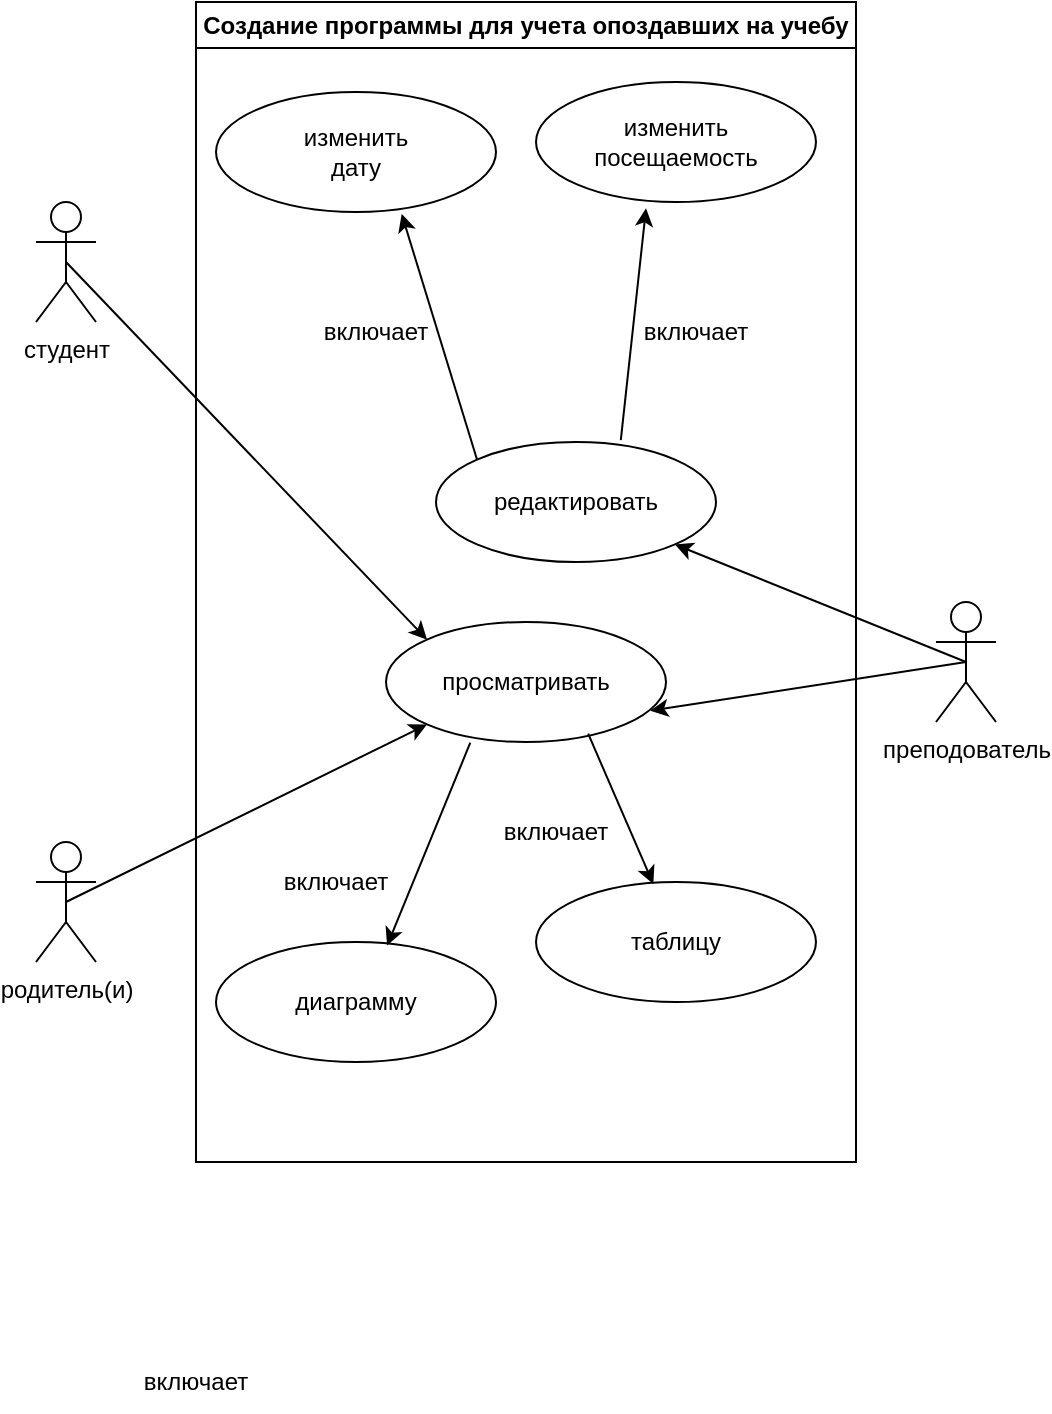 <mxfile version="22.1.5" type="device">
  <diagram name="Page-1" id="e7e014a7-5840-1c2e-5031-d8a46d1fe8dd">
    <mxGraphModel dx="1206" dy="683" grid="1" gridSize="10" guides="1" tooltips="1" connect="1" arrows="1" fold="1" page="1" pageScale="1" pageWidth="1169" pageHeight="826" background="none" math="0" shadow="0">
      <root>
        <mxCell id="0" />
        <mxCell id="1" parent="0" />
        <mxCell id="2" value="Создание программы для учета опоздавших на учебу" style="swimlane;whiteSpace=wrap" parent="1" vertex="1">
          <mxGeometry x="440" y="60" width="330" height="580" as="geometry" />
        </mxCell>
        <mxCell id="qvDeGlB-bMdukQx0ZmwO-48" value="" style="ellipse;whiteSpace=wrap;html=1;" vertex="1" parent="2">
          <mxGeometry x="120" y="220" width="140" height="60" as="geometry" />
        </mxCell>
        <mxCell id="qvDeGlB-bMdukQx0ZmwO-50" value="" style="ellipse;whiteSpace=wrap;html=1;" vertex="1" parent="2">
          <mxGeometry x="95" y="310" width="140" height="60" as="geometry" />
        </mxCell>
        <mxCell id="qvDeGlB-bMdukQx0ZmwO-53" value="просматривать" style="text;html=1;strokeColor=none;fillColor=none;align=center;verticalAlign=middle;whiteSpace=wrap;rounded=0;" vertex="1" parent="2">
          <mxGeometry x="135" y="325" width="60" height="30" as="geometry" />
        </mxCell>
        <mxCell id="qvDeGlB-bMdukQx0ZmwO-54" value="редактировать" style="text;html=1;strokeColor=none;fillColor=none;align=center;verticalAlign=middle;whiteSpace=wrap;rounded=0;" vertex="1" parent="2">
          <mxGeometry x="160" y="235" width="60" height="30" as="geometry" />
        </mxCell>
        <mxCell id="qvDeGlB-bMdukQx0ZmwO-59" value="" style="ellipse;whiteSpace=wrap;html=1;" vertex="1" parent="2">
          <mxGeometry x="10" y="45" width="140" height="60" as="geometry" />
        </mxCell>
        <mxCell id="qvDeGlB-bMdukQx0ZmwO-62" value="" style="ellipse;whiteSpace=wrap;html=1;" vertex="1" parent="2">
          <mxGeometry x="170" y="40" width="140" height="60" as="geometry" />
        </mxCell>
        <mxCell id="qvDeGlB-bMdukQx0ZmwO-63" value="изменить дату" style="text;html=1;strokeColor=none;fillColor=none;align=center;verticalAlign=middle;whiteSpace=wrap;rounded=0;" vertex="1" parent="2">
          <mxGeometry x="50" y="60" width="60" height="30" as="geometry" />
        </mxCell>
        <mxCell id="qvDeGlB-bMdukQx0ZmwO-64" value="изменить посещаемость" style="text;html=1;strokeColor=none;fillColor=none;align=center;verticalAlign=middle;whiteSpace=wrap;rounded=0;" vertex="1" parent="2">
          <mxGeometry x="210" y="55" width="60" height="30" as="geometry" />
        </mxCell>
        <mxCell id="qvDeGlB-bMdukQx0ZmwO-65" value="" style="endArrow=classic;html=1;rounded=0;entryX=0.393;entryY=1.053;entryDx=0;entryDy=0;entryPerimeter=0;exitX=0.66;exitY=-0.015;exitDx=0;exitDy=0;exitPerimeter=0;" edge="1" parent="2" source="qvDeGlB-bMdukQx0ZmwO-48" target="qvDeGlB-bMdukQx0ZmwO-62">
          <mxGeometry width="50" height="50" relative="1" as="geometry">
            <mxPoint x="200" y="220" as="sourcePoint" />
            <mxPoint x="250" y="170" as="targetPoint" />
          </mxGeometry>
        </mxCell>
        <mxCell id="qvDeGlB-bMdukQx0ZmwO-66" value="включает" style="text;html=1;strokeColor=none;fillColor=none;align=center;verticalAlign=middle;whiteSpace=wrap;rounded=0;" vertex="1" parent="2">
          <mxGeometry x="220" y="150" width="60" height="30" as="geometry" />
        </mxCell>
        <mxCell id="qvDeGlB-bMdukQx0ZmwO-67" value="включает" style="text;html=1;strokeColor=none;fillColor=none;align=center;verticalAlign=middle;whiteSpace=wrap;rounded=0;" vertex="1" parent="2">
          <mxGeometry x="60" y="150" width="60" height="30" as="geometry" />
        </mxCell>
        <mxCell id="qvDeGlB-bMdukQx0ZmwO-68" value="" style="endArrow=classic;html=1;rounded=0;entryX=0.663;entryY=1.016;entryDx=0;entryDy=0;entryPerimeter=0;exitX=0;exitY=0;exitDx=0;exitDy=0;" edge="1" parent="2" source="qvDeGlB-bMdukQx0ZmwO-48" target="qvDeGlB-bMdukQx0ZmwO-59">
          <mxGeometry width="50" height="50" relative="1" as="geometry">
            <mxPoint x="147" y="235" as="sourcePoint" />
            <mxPoint x="160" y="119" as="targetPoint" />
          </mxGeometry>
        </mxCell>
        <mxCell id="qvDeGlB-bMdukQx0ZmwO-71" value="" style="ellipse;whiteSpace=wrap;html=1;" vertex="1" parent="2">
          <mxGeometry x="10" y="470" width="140" height="60" as="geometry" />
        </mxCell>
        <mxCell id="qvDeGlB-bMdukQx0ZmwO-72" value="" style="ellipse;whiteSpace=wrap;html=1;" vertex="1" parent="2">
          <mxGeometry x="170" y="440" width="140" height="60" as="geometry" />
        </mxCell>
        <mxCell id="qvDeGlB-bMdukQx0ZmwO-73" value="" style="endArrow=classic;html=1;rounded=0;entryX=0.611;entryY=0.03;entryDx=0;entryDy=0;entryPerimeter=0;exitX=0.301;exitY=1.006;exitDx=0;exitDy=0;exitPerimeter=0;" edge="1" parent="2" source="qvDeGlB-bMdukQx0ZmwO-50" target="qvDeGlB-bMdukQx0ZmwO-71">
          <mxGeometry width="50" height="50" relative="1" as="geometry">
            <mxPoint x="100" y="430" as="sourcePoint" />
            <mxPoint x="150" y="380" as="targetPoint" />
          </mxGeometry>
        </mxCell>
        <mxCell id="qvDeGlB-bMdukQx0ZmwO-74" value="" style="endArrow=classic;html=1;rounded=0;entryX=0.419;entryY=0.017;entryDx=0;entryDy=0;entryPerimeter=0;exitX=0.722;exitY=0.931;exitDx=0;exitDy=0;exitPerimeter=0;" edge="1" parent="2" source="qvDeGlB-bMdukQx0ZmwO-50" target="qvDeGlB-bMdukQx0ZmwO-72">
          <mxGeometry width="50" height="50" relative="1" as="geometry">
            <mxPoint x="148" y="384" as="sourcePoint" />
            <mxPoint x="106" y="482" as="targetPoint" />
          </mxGeometry>
        </mxCell>
        <mxCell id="qvDeGlB-bMdukQx0ZmwO-75" value="диаграмму" style="text;html=1;strokeColor=none;fillColor=none;align=center;verticalAlign=middle;whiteSpace=wrap;rounded=0;" vertex="1" parent="2">
          <mxGeometry x="50" y="485" width="60" height="30" as="geometry" />
        </mxCell>
        <mxCell id="qvDeGlB-bMdukQx0ZmwO-76" value="таблицу" style="text;html=1;strokeColor=none;fillColor=none;align=center;verticalAlign=middle;whiteSpace=wrap;rounded=0;" vertex="1" parent="2">
          <mxGeometry x="210" y="455" width="60" height="30" as="geometry" />
        </mxCell>
        <mxCell id="qvDeGlB-bMdukQx0ZmwO-77" value="включает" style="text;html=1;strokeColor=none;fillColor=none;align=center;verticalAlign=middle;whiteSpace=wrap;rounded=0;" vertex="1" parent="2">
          <mxGeometry x="40" y="425" width="60" height="30" as="geometry" />
        </mxCell>
        <mxCell id="qvDeGlB-bMdukQx0ZmwO-78" value="включает" style="text;html=1;strokeColor=none;fillColor=none;align=center;verticalAlign=middle;whiteSpace=wrap;rounded=0;" vertex="1" parent="2">
          <mxGeometry x="-30" y="675" width="60" height="30" as="geometry" />
        </mxCell>
        <mxCell id="qvDeGlB-bMdukQx0ZmwO-79" value="включает" style="text;html=1;strokeColor=none;fillColor=none;align=center;verticalAlign=middle;whiteSpace=wrap;rounded=0;" vertex="1" parent="2">
          <mxGeometry x="150" y="400" width="60" height="30" as="geometry" />
        </mxCell>
        <mxCell id="qvDeGlB-bMdukQx0ZmwO-41" value="студент&lt;br&gt;" style="shape=umlActor;verticalLabelPosition=bottom;verticalAlign=top;html=1;outlineConnect=0;" vertex="1" parent="1">
          <mxGeometry x="360" y="160" width="30" height="60" as="geometry" />
        </mxCell>
        <mxCell id="qvDeGlB-bMdukQx0ZmwO-42" value="преподователь&lt;br&gt;" style="shape=umlActor;verticalLabelPosition=bottom;verticalAlign=top;html=1;outlineConnect=0;" vertex="1" parent="1">
          <mxGeometry x="810" y="360" width="30" height="60" as="geometry" />
        </mxCell>
        <mxCell id="qvDeGlB-bMdukQx0ZmwO-47" value="родитель(и)&lt;br&gt;" style="shape=umlActor;verticalLabelPosition=bottom;verticalAlign=top;html=1;outlineConnect=0;" vertex="1" parent="1">
          <mxGeometry x="360" y="480" width="30" height="60" as="geometry" />
        </mxCell>
        <mxCell id="qvDeGlB-bMdukQx0ZmwO-52" value="" style="endArrow=classic;html=1;rounded=0;entryX=0.944;entryY=0.739;entryDx=0;entryDy=0;entryPerimeter=0;exitX=0.5;exitY=0.5;exitDx=0;exitDy=0;exitPerimeter=0;" edge="1" parent="1" source="qvDeGlB-bMdukQx0ZmwO-42" target="qvDeGlB-bMdukQx0ZmwO-50">
          <mxGeometry width="50" height="50" relative="1" as="geometry">
            <mxPoint x="560" y="380" as="sourcePoint" />
            <mxPoint x="610" y="330" as="targetPoint" />
          </mxGeometry>
        </mxCell>
        <mxCell id="qvDeGlB-bMdukQx0ZmwO-55" value="" style="endArrow=classic;html=1;rounded=0;entryX=0;entryY=1;entryDx=0;entryDy=0;exitX=0.5;exitY=0.5;exitDx=0;exitDy=0;exitPerimeter=0;" edge="1" parent="1" source="qvDeGlB-bMdukQx0ZmwO-47" target="qvDeGlB-bMdukQx0ZmwO-50">
          <mxGeometry width="50" height="50" relative="1" as="geometry">
            <mxPoint x="560" y="380" as="sourcePoint" />
            <mxPoint x="610" y="330" as="targetPoint" />
          </mxGeometry>
        </mxCell>
        <mxCell id="qvDeGlB-bMdukQx0ZmwO-56" value="" style="endArrow=classic;html=1;rounded=0;entryX=0;entryY=0;entryDx=0;entryDy=0;exitX=0.5;exitY=0.5;exitDx=0;exitDy=0;exitPerimeter=0;" edge="1" parent="1" source="qvDeGlB-bMdukQx0ZmwO-41" target="qvDeGlB-bMdukQx0ZmwO-50">
          <mxGeometry width="50" height="50" relative="1" as="geometry">
            <mxPoint x="560" y="380" as="sourcePoint" />
            <mxPoint x="610" y="330" as="targetPoint" />
          </mxGeometry>
        </mxCell>
        <mxCell id="qvDeGlB-bMdukQx0ZmwO-57" value="" style="endArrow=classic;html=1;rounded=0;exitX=0.5;exitY=0.5;exitDx=0;exitDy=0;exitPerimeter=0;entryX=1;entryY=1;entryDx=0;entryDy=0;" edge="1" parent="1" source="qvDeGlB-bMdukQx0ZmwO-42" target="qvDeGlB-bMdukQx0ZmwO-48">
          <mxGeometry width="50" height="50" relative="1" as="geometry">
            <mxPoint x="560" y="380" as="sourcePoint" />
            <mxPoint x="610" y="330" as="targetPoint" />
          </mxGeometry>
        </mxCell>
      </root>
    </mxGraphModel>
  </diagram>
</mxfile>
